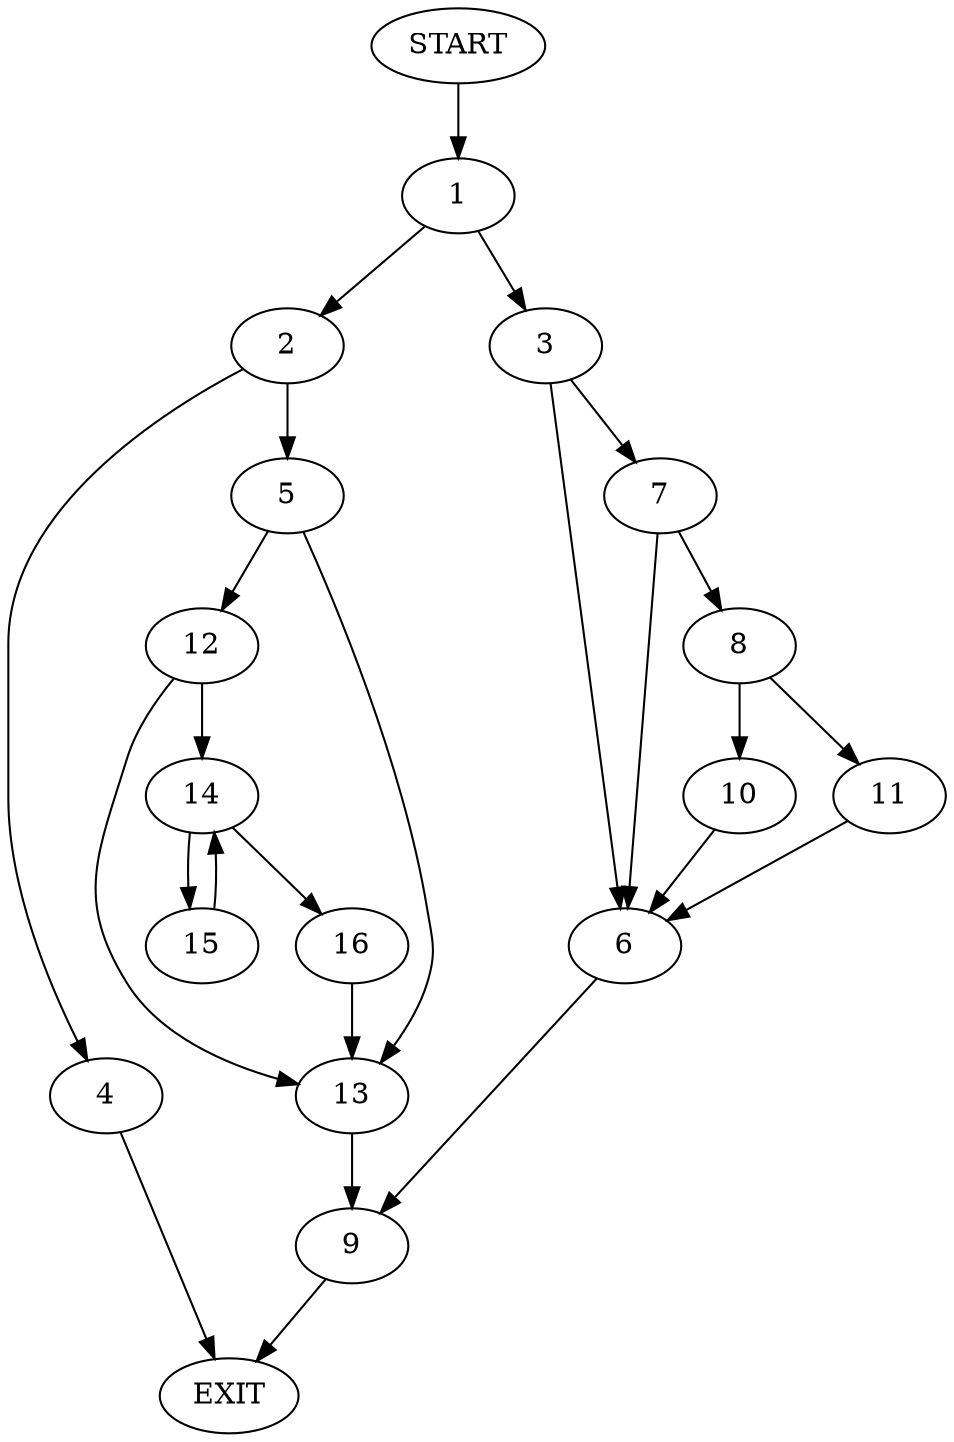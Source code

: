 digraph {
0 [label="START"]
17 [label="EXIT"]
0 -> 1
1 -> 2
1 -> 3
2 -> 4
2 -> 5
3 -> 6
3 -> 7
7 -> 6
7 -> 8
6 -> 9
8 -> 10
8 -> 11
10 -> 6
11 -> 6
9 -> 17
5 -> 12
5 -> 13
4 -> 17
13 -> 9
12 -> 13
12 -> 14
14 -> 15
14 -> 16
16 -> 13
15 -> 14
}
